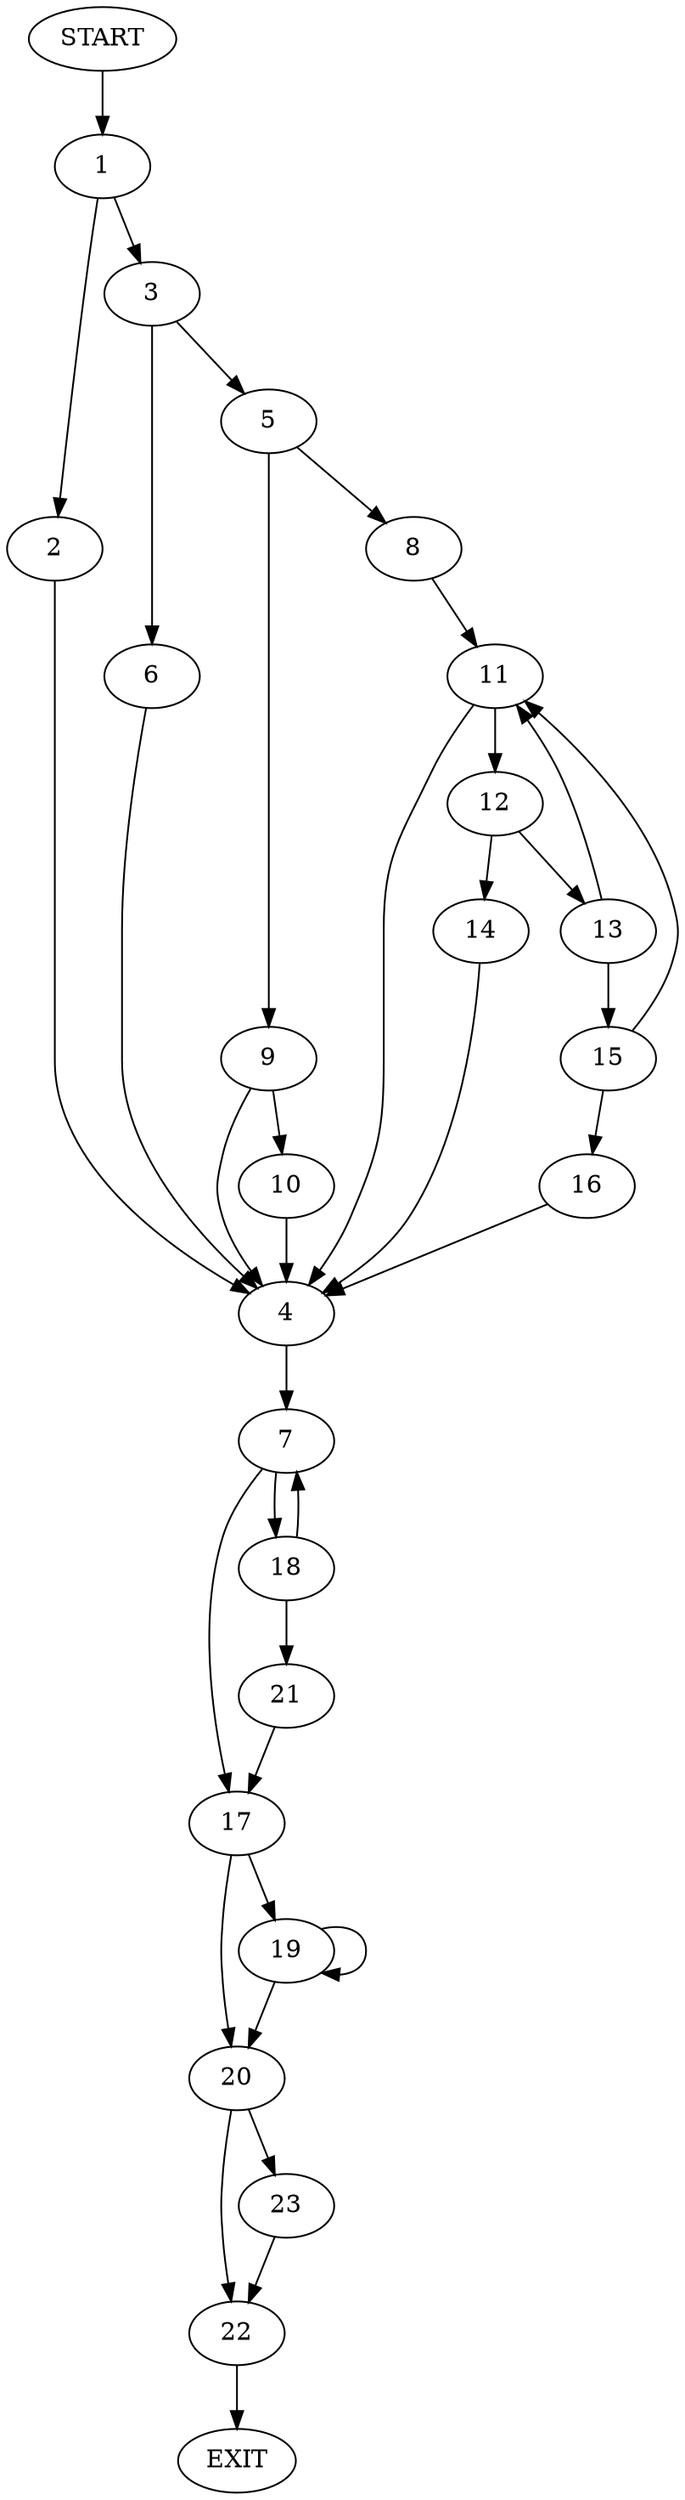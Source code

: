 digraph {
0 [label="START"]
24 [label="EXIT"]
0 -> 1
1 -> 2
1 -> 3
2 -> 4
3 -> 5
3 -> 6
4 -> 7
5 -> 8
5 -> 9
6 -> 4
9 -> 4
9 -> 10
8 -> 11
10 -> 4
11 -> 4
11 -> 12
12 -> 13
12 -> 14
13 -> 11
13 -> 15
14 -> 4
15 -> 11
15 -> 16
16 -> 4
7 -> 17
7 -> 18
17 -> 19
17 -> 20
18 -> 21
18 -> 7
21 -> 17
19 -> 19
19 -> 20
20 -> 22
20 -> 23
23 -> 22
22 -> 24
}
